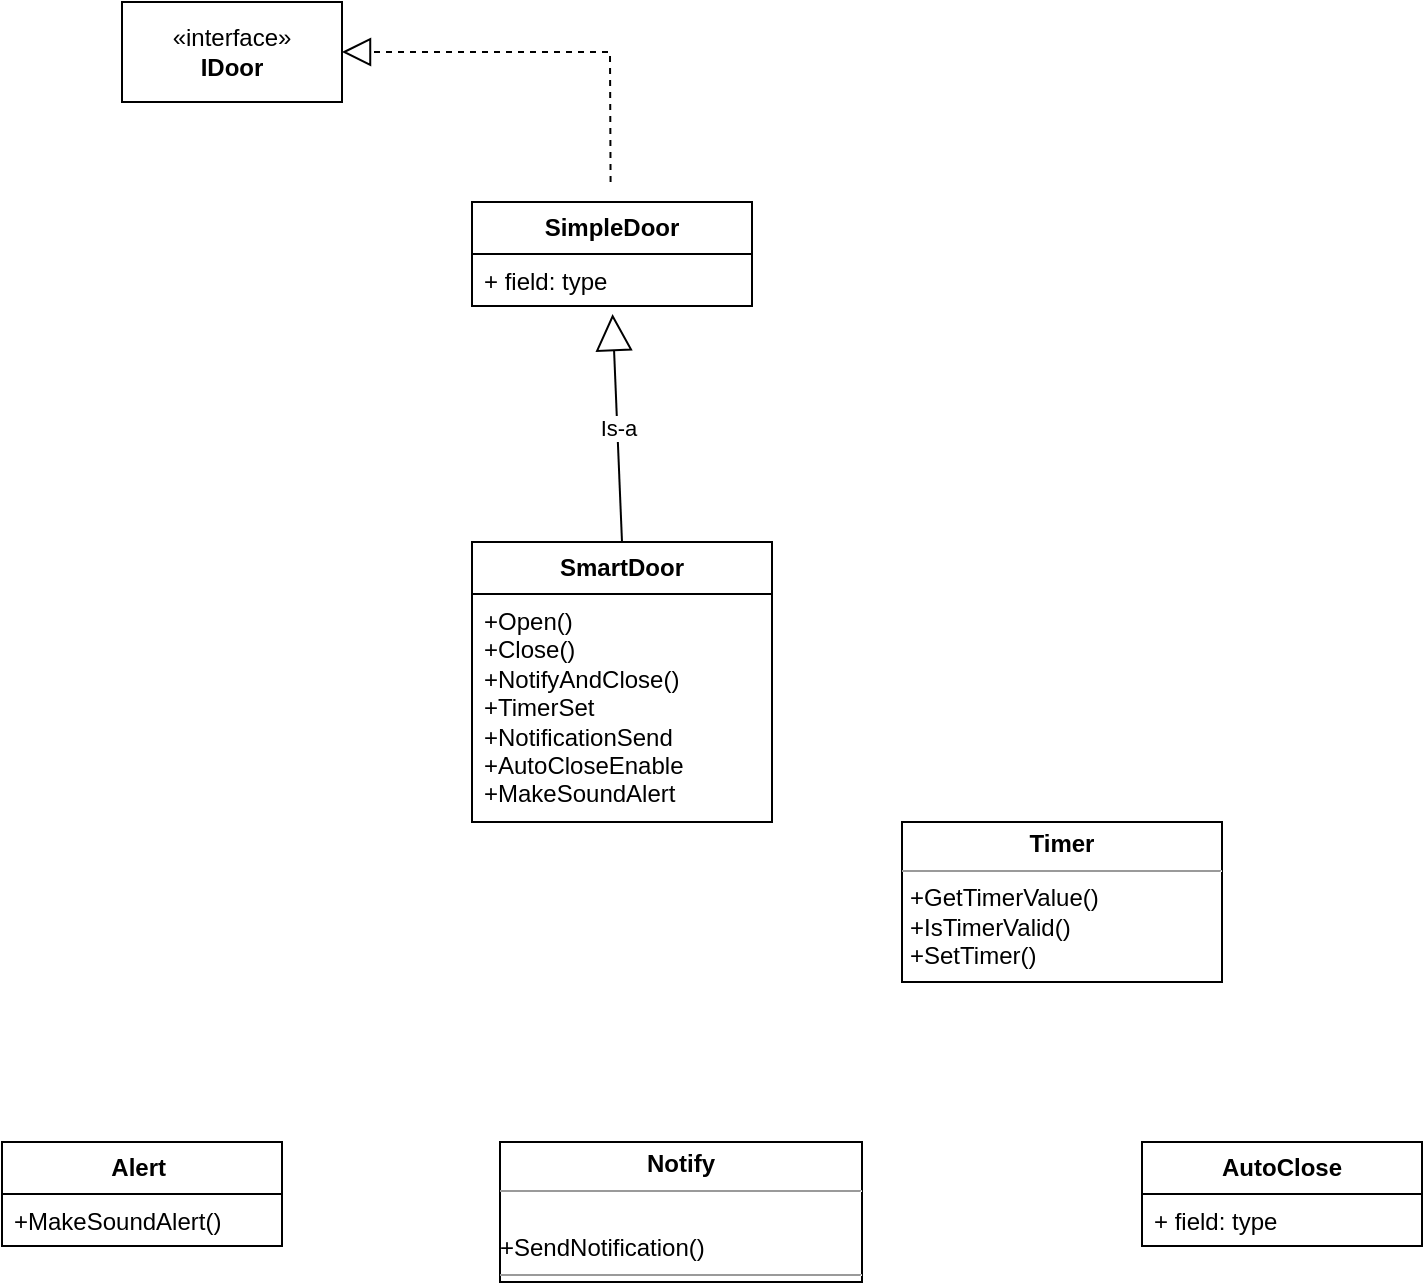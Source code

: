 <mxfile version="23.0.0" type="device">
  <diagram id="C5RBs43oDa-KdzZeNtuy" name="Page-1">
    <mxGraphModel dx="2052" dy="934" grid="1" gridSize="10" guides="1" tooltips="1" connect="1" arrows="1" fold="1" page="1" pageScale="1" pageWidth="827" pageHeight="1169" math="0" shadow="0">
      <root>
        <mxCell id="WIyWlLk6GJQsqaUBKTNV-0" />
        <mxCell id="WIyWlLk6GJQsqaUBKTNV-1" parent="WIyWlLk6GJQsqaUBKTNV-0" />
        <mxCell id="I5soB4xifapsp--bMBTi-0" value="&lt;b&gt;SimpleDoor&lt;/b&gt;" style="swimlane;fontStyle=0;childLayout=stackLayout;horizontal=1;startSize=26;fillColor=none;horizontalStack=0;resizeParent=1;resizeParentMax=0;resizeLast=0;collapsible=1;marginBottom=0;whiteSpace=wrap;html=1;" parent="WIyWlLk6GJQsqaUBKTNV-1" vertex="1">
          <mxGeometry x="315" y="310" width="140" height="52" as="geometry" />
        </mxCell>
        <mxCell id="I5soB4xifapsp--bMBTi-1" value="+ field: type" style="text;strokeColor=none;fillColor=none;align=left;verticalAlign=top;spacingLeft=4;spacingRight=4;overflow=hidden;rotatable=0;points=[[0,0.5],[1,0.5]];portConstraint=eastwest;whiteSpace=wrap;html=1;" parent="I5soB4xifapsp--bMBTi-0" vertex="1">
          <mxGeometry y="26" width="140" height="26" as="geometry" />
        </mxCell>
        <mxCell id="I5soB4xifapsp--bMBTi-4" value="«interface»&lt;br&gt;&lt;b&gt;IDoor&lt;/b&gt;" style="html=1;whiteSpace=wrap;" parent="WIyWlLk6GJQsqaUBKTNV-1" vertex="1">
          <mxGeometry x="140" y="210" width="110" height="50" as="geometry" />
        </mxCell>
        <mxCell id="I5soB4xifapsp--bMBTi-5" value="" style="endArrow=block;dashed=1;endFill=0;endSize=12;html=1;rounded=0;exitX=0.5;exitY=0;exitDx=0;exitDy=0;entryX=1;entryY=0.5;entryDx=0;entryDy=0;" parent="WIyWlLk6GJQsqaUBKTNV-1" target="I5soB4xifapsp--bMBTi-4" edge="1">
          <mxGeometry width="160" relative="1" as="geometry">
            <mxPoint x="384.29" y="300" as="sourcePoint" />
            <mxPoint x="384.29" y="170" as="targetPoint" />
            <Array as="points">
              <mxPoint x="384" y="235" />
            </Array>
          </mxGeometry>
        </mxCell>
        <mxCell id="I5soB4xifapsp--bMBTi-6" value="&lt;b&gt;SmartDoor&lt;/b&gt;" style="swimlane;fontStyle=0;childLayout=stackLayout;horizontal=1;startSize=26;fillColor=none;horizontalStack=0;resizeParent=1;resizeParentMax=0;resizeLast=0;collapsible=1;marginBottom=0;whiteSpace=wrap;html=1;" parent="WIyWlLk6GJQsqaUBKTNV-1" vertex="1">
          <mxGeometry x="315" y="480" width="150" height="140" as="geometry" />
        </mxCell>
        <mxCell id="I5soB4xifapsp--bMBTi-7" value="+Open() &lt;br&gt;+Close()&lt;br&gt;+NotifyAndClose()&lt;br&gt;+TimerSet&lt;br&gt;+NotificationSend&lt;br&gt; +AutoCloseEnable&lt;br&gt;+MakeSoundAlert" style="text;strokeColor=none;fillColor=none;align=left;verticalAlign=top;spacingLeft=4;spacingRight=4;overflow=hidden;rotatable=0;points=[[0,0.5],[1,0.5]];portConstraint=eastwest;whiteSpace=wrap;html=1;" parent="I5soB4xifapsp--bMBTi-6" vertex="1">
          <mxGeometry y="26" width="150" height="114" as="geometry" />
        </mxCell>
        <mxCell id="I5soB4xifapsp--bMBTi-10" value="Is-a" style="endArrow=block;endSize=16;endFill=0;html=1;rounded=0;exitX=0.5;exitY=0;exitDx=0;exitDy=0;entryX=0.502;entryY=1.154;entryDx=0;entryDy=0;entryPerimeter=0;" parent="WIyWlLk6GJQsqaUBKTNV-1" source="I5soB4xifapsp--bMBTi-6" target="I5soB4xifapsp--bMBTi-1" edge="1">
          <mxGeometry width="160" relative="1" as="geometry">
            <mxPoint x="350" y="430" as="sourcePoint" />
            <mxPoint x="510" y="430" as="targetPoint" />
          </mxGeometry>
        </mxCell>
        <mxCell id="I5soB4xifapsp--bMBTi-11" value="&lt;b&gt;Alert&amp;nbsp;&lt;/b&gt;" style="swimlane;fontStyle=0;childLayout=stackLayout;horizontal=1;startSize=26;fillColor=none;horizontalStack=0;resizeParent=1;resizeParentMax=0;resizeLast=0;collapsible=1;marginBottom=0;whiteSpace=wrap;html=1;" parent="WIyWlLk6GJQsqaUBKTNV-1" vertex="1">
          <mxGeometry x="80" y="780" width="140" height="52" as="geometry" />
        </mxCell>
        <mxCell id="I5soB4xifapsp--bMBTi-12" value="+MakeSoundAlert()" style="text;strokeColor=none;fillColor=none;align=left;verticalAlign=top;spacingLeft=4;spacingRight=4;overflow=hidden;rotatable=0;points=[[0,0.5],[1,0.5]];portConstraint=eastwest;whiteSpace=wrap;html=1;" parent="I5soB4xifapsp--bMBTi-11" vertex="1">
          <mxGeometry y="26" width="140" height="26" as="geometry" />
        </mxCell>
        <mxCell id="I5soB4xifapsp--bMBTi-15" value="&lt;p style=&quot;margin:0px;margin-top:4px;text-align:center;&quot;&gt;&lt;b&gt;Notify&lt;/b&gt;&lt;/p&gt;&lt;hr size=&quot;1&quot;&gt;&lt;p style=&quot;margin:0px;margin-left:4px;&quot;&gt;&lt;br&gt;&lt;/p&gt;+SendNotification()&lt;hr size=&quot;1&quot;&gt;&lt;p style=&quot;margin:0px;margin-left:4px;&quot;&gt;&lt;br&gt;&lt;/p&gt;" style="verticalAlign=top;align=left;overflow=fill;fontSize=12;fontFamily=Helvetica;html=1;whiteSpace=wrap;" parent="WIyWlLk6GJQsqaUBKTNV-1" vertex="1">
          <mxGeometry x="329" y="780" width="181" height="70" as="geometry" />
        </mxCell>
        <mxCell id="I5soB4xifapsp--bMBTi-17" value="&lt;b&gt;AutoClose&lt;/b&gt;" style="swimlane;fontStyle=0;childLayout=stackLayout;horizontal=1;startSize=26;fillColor=none;horizontalStack=0;resizeParent=1;resizeParentMax=0;resizeLast=0;collapsible=1;marginBottom=0;whiteSpace=wrap;html=1;" parent="WIyWlLk6GJQsqaUBKTNV-1" vertex="1">
          <mxGeometry x="650" y="780" width="140" height="52" as="geometry" />
        </mxCell>
        <mxCell id="I5soB4xifapsp--bMBTi-18" value="+ field: type" style="text;strokeColor=none;fillColor=none;align=left;verticalAlign=top;spacingLeft=4;spacingRight=4;overflow=hidden;rotatable=0;points=[[0,0.5],[1,0.5]];portConstraint=eastwest;whiteSpace=wrap;html=1;" parent="I5soB4xifapsp--bMBTi-17" vertex="1">
          <mxGeometry y="26" width="140" height="26" as="geometry" />
        </mxCell>
        <mxCell id="I5soB4xifapsp--bMBTi-21" value="&lt;p style=&quot;margin:0px;margin-top:4px;text-align:center;&quot;&gt;&lt;b&gt;Timer&lt;/b&gt;&lt;/p&gt;&lt;hr size=&quot;1&quot;&gt;&lt;p style=&quot;margin:0px;margin-left:4px;&quot;&gt;+GetTimerValue()&lt;br&gt;&lt;/p&gt;&lt;p style=&quot;margin:0px;margin-left:4px;&quot;&gt;+IsTimerValid()&lt;br&gt;&lt;/p&gt;&lt;p style=&quot;margin:0px;margin-left:4px;&quot;&gt;+SetTimer()&lt;br&gt;&lt;/p&gt;&lt;hr size=&quot;1&quot;&gt;&lt;p style=&quot;margin:0px;margin-left:4px;&quot;&gt;+ method(): Type&lt;/p&gt;" style="verticalAlign=top;align=left;overflow=fill;fontSize=12;fontFamily=Helvetica;html=1;whiteSpace=wrap;" parent="WIyWlLk6GJQsqaUBKTNV-1" vertex="1">
          <mxGeometry x="530" y="620" width="160" height="80" as="geometry" />
        </mxCell>
      </root>
    </mxGraphModel>
  </diagram>
</mxfile>
